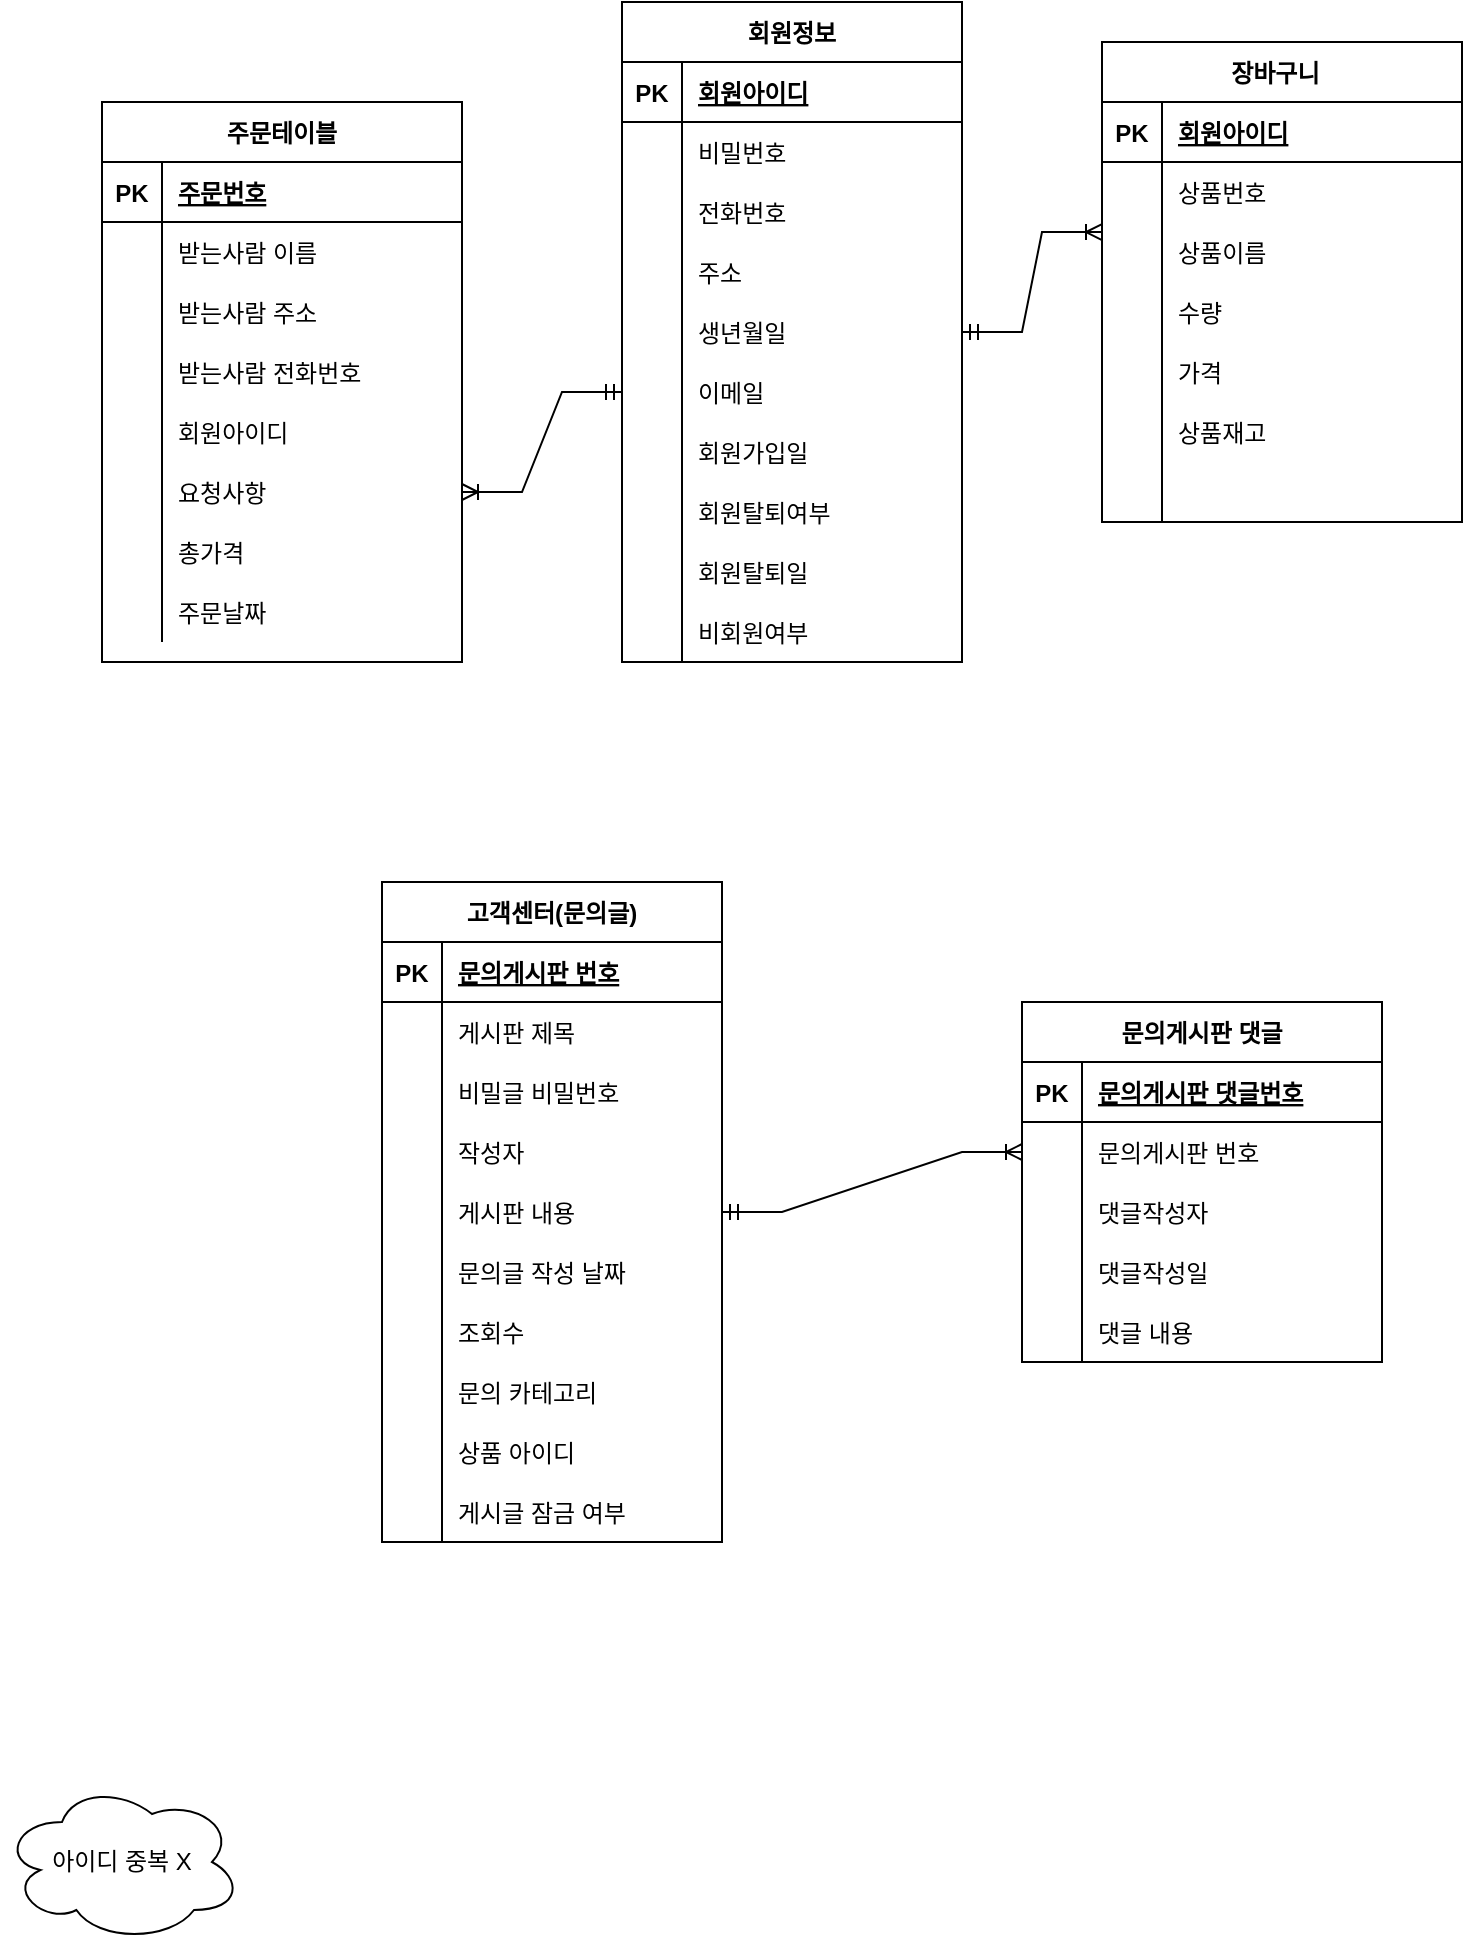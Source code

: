 <mxfile version="20.4.0" type="github">
  <diagram id="R2lEEEUBdFMjLlhIrx00" name="Page-1">
    <mxGraphModel dx="1672" dy="934" grid="1" gridSize="10" guides="1" tooltips="1" connect="1" arrows="1" fold="1" page="1" pageScale="1" pageWidth="850" pageHeight="1100" math="0" shadow="0" extFonts="Permanent Marker^https://fonts.googleapis.com/css?family=Permanent+Marker">
      <root>
        <mxCell id="0" />
        <mxCell id="1" parent="0" />
        <mxCell id="478eL-4CWAKMgtd5A8xL-29" value="회원정보" style="shape=table;startSize=30;container=1;collapsible=1;childLayout=tableLayout;fixedRows=1;rowLines=0;fontStyle=1;align=center;resizeLast=1;" vertex="1" parent="1">
          <mxGeometry x="360" y="80" width="170" height="330" as="geometry" />
        </mxCell>
        <mxCell id="478eL-4CWAKMgtd5A8xL-30" value="" style="shape=tableRow;horizontal=0;startSize=0;swimlaneHead=0;swimlaneBody=0;fillColor=none;collapsible=0;dropTarget=0;points=[[0,0.5],[1,0.5]];portConstraint=eastwest;top=0;left=0;right=0;bottom=1;" vertex="1" parent="478eL-4CWAKMgtd5A8xL-29">
          <mxGeometry y="30" width="170" height="30" as="geometry" />
        </mxCell>
        <mxCell id="478eL-4CWAKMgtd5A8xL-31" value="PK" style="shape=partialRectangle;connectable=0;fillColor=none;top=0;left=0;bottom=0;right=0;fontStyle=1;overflow=hidden;" vertex="1" parent="478eL-4CWAKMgtd5A8xL-30">
          <mxGeometry width="30" height="30" as="geometry">
            <mxRectangle width="30" height="30" as="alternateBounds" />
          </mxGeometry>
        </mxCell>
        <mxCell id="478eL-4CWAKMgtd5A8xL-32" value="회원아이디" style="shape=partialRectangle;connectable=0;fillColor=none;top=0;left=0;bottom=0;right=0;align=left;spacingLeft=6;fontStyle=5;overflow=hidden;" vertex="1" parent="478eL-4CWAKMgtd5A8xL-30">
          <mxGeometry x="30" width="140" height="30" as="geometry">
            <mxRectangle width="140" height="30" as="alternateBounds" />
          </mxGeometry>
        </mxCell>
        <mxCell id="478eL-4CWAKMgtd5A8xL-33" value="" style="shape=tableRow;horizontal=0;startSize=0;swimlaneHead=0;swimlaneBody=0;fillColor=none;collapsible=0;dropTarget=0;points=[[0,0.5],[1,0.5]];portConstraint=eastwest;top=0;left=0;right=0;bottom=0;" vertex="1" parent="478eL-4CWAKMgtd5A8xL-29">
          <mxGeometry y="60" width="170" height="30" as="geometry" />
        </mxCell>
        <mxCell id="478eL-4CWAKMgtd5A8xL-34" value="" style="shape=partialRectangle;connectable=0;fillColor=none;top=0;left=0;bottom=0;right=0;editable=1;overflow=hidden;" vertex="1" parent="478eL-4CWAKMgtd5A8xL-33">
          <mxGeometry width="30" height="30" as="geometry">
            <mxRectangle width="30" height="30" as="alternateBounds" />
          </mxGeometry>
        </mxCell>
        <mxCell id="478eL-4CWAKMgtd5A8xL-35" value="비밀번호" style="shape=partialRectangle;connectable=0;fillColor=none;top=0;left=0;bottom=0;right=0;align=left;spacingLeft=6;overflow=hidden;" vertex="1" parent="478eL-4CWAKMgtd5A8xL-33">
          <mxGeometry x="30" width="140" height="30" as="geometry">
            <mxRectangle width="140" height="30" as="alternateBounds" />
          </mxGeometry>
        </mxCell>
        <mxCell id="478eL-4CWAKMgtd5A8xL-36" value="" style="shape=tableRow;horizontal=0;startSize=0;swimlaneHead=0;swimlaneBody=0;fillColor=none;collapsible=0;dropTarget=0;points=[[0,0.5],[1,0.5]];portConstraint=eastwest;top=0;left=0;right=0;bottom=0;" vertex="1" parent="478eL-4CWAKMgtd5A8xL-29">
          <mxGeometry y="90" width="170" height="30" as="geometry" />
        </mxCell>
        <mxCell id="478eL-4CWAKMgtd5A8xL-37" value="" style="shape=partialRectangle;connectable=0;fillColor=none;top=0;left=0;bottom=0;right=0;editable=1;overflow=hidden;" vertex="1" parent="478eL-4CWAKMgtd5A8xL-36">
          <mxGeometry width="30" height="30" as="geometry">
            <mxRectangle width="30" height="30" as="alternateBounds" />
          </mxGeometry>
        </mxCell>
        <mxCell id="478eL-4CWAKMgtd5A8xL-38" value="전화번호" style="shape=partialRectangle;connectable=0;fillColor=none;top=0;left=0;bottom=0;right=0;align=left;spacingLeft=6;overflow=hidden;" vertex="1" parent="478eL-4CWAKMgtd5A8xL-36">
          <mxGeometry x="30" width="140" height="30" as="geometry">
            <mxRectangle width="140" height="30" as="alternateBounds" />
          </mxGeometry>
        </mxCell>
        <mxCell id="478eL-4CWAKMgtd5A8xL-39" value="" style="shape=tableRow;horizontal=0;startSize=0;swimlaneHead=0;swimlaneBody=0;fillColor=none;collapsible=0;dropTarget=0;points=[[0,0.5],[1,0.5]];portConstraint=eastwest;top=0;left=0;right=0;bottom=0;" vertex="1" parent="478eL-4CWAKMgtd5A8xL-29">
          <mxGeometry y="120" width="170" height="30" as="geometry" />
        </mxCell>
        <mxCell id="478eL-4CWAKMgtd5A8xL-40" value="" style="shape=partialRectangle;connectable=0;fillColor=none;top=0;left=0;bottom=0;right=0;editable=1;overflow=hidden;" vertex="1" parent="478eL-4CWAKMgtd5A8xL-39">
          <mxGeometry width="30" height="30" as="geometry">
            <mxRectangle width="30" height="30" as="alternateBounds" />
          </mxGeometry>
        </mxCell>
        <mxCell id="478eL-4CWAKMgtd5A8xL-41" value="주소" style="shape=partialRectangle;connectable=0;fillColor=none;top=0;left=0;bottom=0;right=0;align=left;spacingLeft=6;overflow=hidden;" vertex="1" parent="478eL-4CWAKMgtd5A8xL-39">
          <mxGeometry x="30" width="140" height="30" as="geometry">
            <mxRectangle width="140" height="30" as="alternateBounds" />
          </mxGeometry>
        </mxCell>
        <mxCell id="478eL-4CWAKMgtd5A8xL-47" value="" style="shape=tableRow;horizontal=0;startSize=0;swimlaneHead=0;swimlaneBody=0;fillColor=none;collapsible=0;dropTarget=0;points=[[0,0.5],[1,0.5]];portConstraint=eastwest;top=0;left=0;right=0;bottom=0;" vertex="1" parent="478eL-4CWAKMgtd5A8xL-29">
          <mxGeometry y="150" width="170" height="30" as="geometry" />
        </mxCell>
        <mxCell id="478eL-4CWAKMgtd5A8xL-48" value="" style="shape=partialRectangle;connectable=0;fillColor=none;top=0;left=0;bottom=0;right=0;editable=1;overflow=hidden;" vertex="1" parent="478eL-4CWAKMgtd5A8xL-47">
          <mxGeometry width="30" height="30" as="geometry">
            <mxRectangle width="30" height="30" as="alternateBounds" />
          </mxGeometry>
        </mxCell>
        <mxCell id="478eL-4CWAKMgtd5A8xL-49" value="생년월일" style="shape=partialRectangle;connectable=0;fillColor=none;top=0;left=0;bottom=0;right=0;align=left;spacingLeft=6;overflow=hidden;" vertex="1" parent="478eL-4CWAKMgtd5A8xL-47">
          <mxGeometry x="30" width="140" height="30" as="geometry">
            <mxRectangle width="140" height="30" as="alternateBounds" />
          </mxGeometry>
        </mxCell>
        <mxCell id="478eL-4CWAKMgtd5A8xL-51" value="" style="shape=tableRow;horizontal=0;startSize=0;swimlaneHead=0;swimlaneBody=0;fillColor=none;collapsible=0;dropTarget=0;points=[[0,0.5],[1,0.5]];portConstraint=eastwest;top=0;left=0;right=0;bottom=0;" vertex="1" parent="478eL-4CWAKMgtd5A8xL-29">
          <mxGeometry y="180" width="170" height="30" as="geometry" />
        </mxCell>
        <mxCell id="478eL-4CWAKMgtd5A8xL-52" value="" style="shape=partialRectangle;connectable=0;fillColor=none;top=0;left=0;bottom=0;right=0;editable=1;overflow=hidden;" vertex="1" parent="478eL-4CWAKMgtd5A8xL-51">
          <mxGeometry width="30" height="30" as="geometry">
            <mxRectangle width="30" height="30" as="alternateBounds" />
          </mxGeometry>
        </mxCell>
        <mxCell id="478eL-4CWAKMgtd5A8xL-53" value="이메일" style="shape=partialRectangle;connectable=0;fillColor=none;top=0;left=0;bottom=0;right=0;align=left;spacingLeft=6;overflow=hidden;" vertex="1" parent="478eL-4CWAKMgtd5A8xL-51">
          <mxGeometry x="30" width="140" height="30" as="geometry">
            <mxRectangle width="140" height="30" as="alternateBounds" />
          </mxGeometry>
        </mxCell>
        <mxCell id="478eL-4CWAKMgtd5A8xL-67" value="" style="shape=tableRow;horizontal=0;startSize=0;swimlaneHead=0;swimlaneBody=0;fillColor=none;collapsible=0;dropTarget=0;points=[[0,0.5],[1,0.5]];portConstraint=eastwest;top=0;left=0;right=0;bottom=0;" vertex="1" parent="478eL-4CWAKMgtd5A8xL-29">
          <mxGeometry y="210" width="170" height="30" as="geometry" />
        </mxCell>
        <mxCell id="478eL-4CWAKMgtd5A8xL-68" value="" style="shape=partialRectangle;connectable=0;fillColor=none;top=0;left=0;bottom=0;right=0;editable=1;overflow=hidden;" vertex="1" parent="478eL-4CWAKMgtd5A8xL-67">
          <mxGeometry width="30" height="30" as="geometry">
            <mxRectangle width="30" height="30" as="alternateBounds" />
          </mxGeometry>
        </mxCell>
        <mxCell id="478eL-4CWAKMgtd5A8xL-69" value="회원가입일" style="shape=partialRectangle;connectable=0;fillColor=none;top=0;left=0;bottom=0;right=0;align=left;spacingLeft=6;overflow=hidden;" vertex="1" parent="478eL-4CWAKMgtd5A8xL-67">
          <mxGeometry x="30" width="140" height="30" as="geometry">
            <mxRectangle width="140" height="30" as="alternateBounds" />
          </mxGeometry>
        </mxCell>
        <mxCell id="478eL-4CWAKMgtd5A8xL-63" value="" style="shape=tableRow;horizontal=0;startSize=0;swimlaneHead=0;swimlaneBody=0;fillColor=none;collapsible=0;dropTarget=0;points=[[0,0.5],[1,0.5]];portConstraint=eastwest;top=0;left=0;right=0;bottom=0;" vertex="1" parent="478eL-4CWAKMgtd5A8xL-29">
          <mxGeometry y="240" width="170" height="30" as="geometry" />
        </mxCell>
        <mxCell id="478eL-4CWAKMgtd5A8xL-64" value="" style="shape=partialRectangle;connectable=0;fillColor=none;top=0;left=0;bottom=0;right=0;editable=1;overflow=hidden;" vertex="1" parent="478eL-4CWAKMgtd5A8xL-63">
          <mxGeometry width="30" height="30" as="geometry">
            <mxRectangle width="30" height="30" as="alternateBounds" />
          </mxGeometry>
        </mxCell>
        <mxCell id="478eL-4CWAKMgtd5A8xL-65" value="회원탈퇴여부" style="shape=partialRectangle;connectable=0;fillColor=none;top=0;left=0;bottom=0;right=0;align=left;spacingLeft=6;overflow=hidden;" vertex="1" parent="478eL-4CWAKMgtd5A8xL-63">
          <mxGeometry x="30" width="140" height="30" as="geometry">
            <mxRectangle width="140" height="30" as="alternateBounds" />
          </mxGeometry>
        </mxCell>
        <mxCell id="478eL-4CWAKMgtd5A8xL-59" value="" style="shape=tableRow;horizontal=0;startSize=0;swimlaneHead=0;swimlaneBody=0;fillColor=none;collapsible=0;dropTarget=0;points=[[0,0.5],[1,0.5]];portConstraint=eastwest;top=0;left=0;right=0;bottom=0;" vertex="1" parent="478eL-4CWAKMgtd5A8xL-29">
          <mxGeometry y="270" width="170" height="30" as="geometry" />
        </mxCell>
        <mxCell id="478eL-4CWAKMgtd5A8xL-60" value="" style="shape=partialRectangle;connectable=0;fillColor=none;top=0;left=0;bottom=0;right=0;editable=1;overflow=hidden;" vertex="1" parent="478eL-4CWAKMgtd5A8xL-59">
          <mxGeometry width="30" height="30" as="geometry">
            <mxRectangle width="30" height="30" as="alternateBounds" />
          </mxGeometry>
        </mxCell>
        <mxCell id="478eL-4CWAKMgtd5A8xL-61" value="회원탈퇴일" style="shape=partialRectangle;connectable=0;fillColor=none;top=0;left=0;bottom=0;right=0;align=left;spacingLeft=6;overflow=hidden;" vertex="1" parent="478eL-4CWAKMgtd5A8xL-59">
          <mxGeometry x="30" width="140" height="30" as="geometry">
            <mxRectangle width="140" height="30" as="alternateBounds" />
          </mxGeometry>
        </mxCell>
        <mxCell id="478eL-4CWAKMgtd5A8xL-55" value="" style="shape=tableRow;horizontal=0;startSize=0;swimlaneHead=0;swimlaneBody=0;fillColor=none;collapsible=0;dropTarget=0;points=[[0,0.5],[1,0.5]];portConstraint=eastwest;top=0;left=0;right=0;bottom=0;" vertex="1" parent="478eL-4CWAKMgtd5A8xL-29">
          <mxGeometry y="300" width="170" height="30" as="geometry" />
        </mxCell>
        <mxCell id="478eL-4CWAKMgtd5A8xL-56" value="" style="shape=partialRectangle;connectable=0;fillColor=none;top=0;left=0;bottom=0;right=0;editable=1;overflow=hidden;" vertex="1" parent="478eL-4CWAKMgtd5A8xL-55">
          <mxGeometry width="30" height="30" as="geometry">
            <mxRectangle width="30" height="30" as="alternateBounds" />
          </mxGeometry>
        </mxCell>
        <mxCell id="478eL-4CWAKMgtd5A8xL-57" value="비회원여부" style="shape=partialRectangle;connectable=0;fillColor=none;top=0;left=0;bottom=0;right=0;align=left;spacingLeft=6;overflow=hidden;" vertex="1" parent="478eL-4CWAKMgtd5A8xL-55">
          <mxGeometry x="30" width="140" height="30" as="geometry">
            <mxRectangle width="140" height="30" as="alternateBounds" />
          </mxGeometry>
        </mxCell>
        <mxCell id="478eL-4CWAKMgtd5A8xL-70" value="장바구니  " style="shape=table;startSize=30;container=1;collapsible=1;childLayout=tableLayout;fixedRows=1;rowLines=0;fontStyle=1;align=center;resizeLast=1;" vertex="1" parent="1">
          <mxGeometry x="600" y="100" width="180" height="240" as="geometry" />
        </mxCell>
        <mxCell id="478eL-4CWAKMgtd5A8xL-71" value="" style="shape=tableRow;horizontal=0;startSize=0;swimlaneHead=0;swimlaneBody=0;fillColor=none;collapsible=0;dropTarget=0;points=[[0,0.5],[1,0.5]];portConstraint=eastwest;top=0;left=0;right=0;bottom=1;" vertex="1" parent="478eL-4CWAKMgtd5A8xL-70">
          <mxGeometry y="30" width="180" height="30" as="geometry" />
        </mxCell>
        <mxCell id="478eL-4CWAKMgtd5A8xL-72" value="PK" style="shape=partialRectangle;connectable=0;fillColor=none;top=0;left=0;bottom=0;right=0;fontStyle=1;overflow=hidden;" vertex="1" parent="478eL-4CWAKMgtd5A8xL-71">
          <mxGeometry width="30" height="30" as="geometry">
            <mxRectangle width="30" height="30" as="alternateBounds" />
          </mxGeometry>
        </mxCell>
        <mxCell id="478eL-4CWAKMgtd5A8xL-73" value="회원아이디" style="shape=partialRectangle;connectable=0;fillColor=none;top=0;left=0;bottom=0;right=0;align=left;spacingLeft=6;fontStyle=5;overflow=hidden;" vertex="1" parent="478eL-4CWAKMgtd5A8xL-71">
          <mxGeometry x="30" width="150" height="30" as="geometry">
            <mxRectangle width="150" height="30" as="alternateBounds" />
          </mxGeometry>
        </mxCell>
        <mxCell id="478eL-4CWAKMgtd5A8xL-74" value="" style="shape=tableRow;horizontal=0;startSize=0;swimlaneHead=0;swimlaneBody=0;fillColor=none;collapsible=0;dropTarget=0;points=[[0,0.5],[1,0.5]];portConstraint=eastwest;top=0;left=0;right=0;bottom=0;" vertex="1" parent="478eL-4CWAKMgtd5A8xL-70">
          <mxGeometry y="60" width="180" height="30" as="geometry" />
        </mxCell>
        <mxCell id="478eL-4CWAKMgtd5A8xL-75" value="" style="shape=partialRectangle;connectable=0;fillColor=none;top=0;left=0;bottom=0;right=0;editable=1;overflow=hidden;" vertex="1" parent="478eL-4CWAKMgtd5A8xL-74">
          <mxGeometry width="30" height="30" as="geometry">
            <mxRectangle width="30" height="30" as="alternateBounds" />
          </mxGeometry>
        </mxCell>
        <mxCell id="478eL-4CWAKMgtd5A8xL-76" value="상품번호" style="shape=partialRectangle;connectable=0;fillColor=none;top=0;left=0;bottom=0;right=0;align=left;spacingLeft=6;overflow=hidden;" vertex="1" parent="478eL-4CWAKMgtd5A8xL-74">
          <mxGeometry x="30" width="150" height="30" as="geometry">
            <mxRectangle width="150" height="30" as="alternateBounds" />
          </mxGeometry>
        </mxCell>
        <mxCell id="478eL-4CWAKMgtd5A8xL-77" value="" style="shape=tableRow;horizontal=0;startSize=0;swimlaneHead=0;swimlaneBody=0;fillColor=none;collapsible=0;dropTarget=0;points=[[0,0.5],[1,0.5]];portConstraint=eastwest;top=0;left=0;right=0;bottom=0;" vertex="1" parent="478eL-4CWAKMgtd5A8xL-70">
          <mxGeometry y="90" width="180" height="30" as="geometry" />
        </mxCell>
        <mxCell id="478eL-4CWAKMgtd5A8xL-78" value="" style="shape=partialRectangle;connectable=0;fillColor=none;top=0;left=0;bottom=0;right=0;editable=1;overflow=hidden;" vertex="1" parent="478eL-4CWAKMgtd5A8xL-77">
          <mxGeometry width="30" height="30" as="geometry">
            <mxRectangle width="30" height="30" as="alternateBounds" />
          </mxGeometry>
        </mxCell>
        <mxCell id="478eL-4CWAKMgtd5A8xL-79" value="상품이름" style="shape=partialRectangle;connectable=0;fillColor=none;top=0;left=0;bottom=0;right=0;align=left;spacingLeft=6;overflow=hidden;" vertex="1" parent="478eL-4CWAKMgtd5A8xL-77">
          <mxGeometry x="30" width="150" height="30" as="geometry">
            <mxRectangle width="150" height="30" as="alternateBounds" />
          </mxGeometry>
        </mxCell>
        <mxCell id="478eL-4CWAKMgtd5A8xL-80" value="" style="shape=tableRow;horizontal=0;startSize=0;swimlaneHead=0;swimlaneBody=0;fillColor=none;collapsible=0;dropTarget=0;points=[[0,0.5],[1,0.5]];portConstraint=eastwest;top=0;left=0;right=0;bottom=0;" vertex="1" parent="478eL-4CWAKMgtd5A8xL-70">
          <mxGeometry y="120" width="180" height="30" as="geometry" />
        </mxCell>
        <mxCell id="478eL-4CWAKMgtd5A8xL-81" value="" style="shape=partialRectangle;connectable=0;fillColor=none;top=0;left=0;bottom=0;right=0;editable=1;overflow=hidden;" vertex="1" parent="478eL-4CWAKMgtd5A8xL-80">
          <mxGeometry width="30" height="30" as="geometry">
            <mxRectangle width="30" height="30" as="alternateBounds" />
          </mxGeometry>
        </mxCell>
        <mxCell id="478eL-4CWAKMgtd5A8xL-82" value="수량" style="shape=partialRectangle;connectable=0;fillColor=none;top=0;left=0;bottom=0;right=0;align=left;spacingLeft=6;overflow=hidden;" vertex="1" parent="478eL-4CWAKMgtd5A8xL-80">
          <mxGeometry x="30" width="150" height="30" as="geometry">
            <mxRectangle width="150" height="30" as="alternateBounds" />
          </mxGeometry>
        </mxCell>
        <mxCell id="478eL-4CWAKMgtd5A8xL-84" value="" style="shape=tableRow;horizontal=0;startSize=0;swimlaneHead=0;swimlaneBody=0;fillColor=none;collapsible=0;dropTarget=0;points=[[0,0.5],[1,0.5]];portConstraint=eastwest;top=0;left=0;right=0;bottom=0;" vertex="1" parent="478eL-4CWAKMgtd5A8xL-70">
          <mxGeometry y="150" width="180" height="30" as="geometry" />
        </mxCell>
        <mxCell id="478eL-4CWAKMgtd5A8xL-85" value="" style="shape=partialRectangle;connectable=0;fillColor=none;top=0;left=0;bottom=0;right=0;editable=1;overflow=hidden;" vertex="1" parent="478eL-4CWAKMgtd5A8xL-84">
          <mxGeometry width="30" height="30" as="geometry">
            <mxRectangle width="30" height="30" as="alternateBounds" />
          </mxGeometry>
        </mxCell>
        <mxCell id="478eL-4CWAKMgtd5A8xL-86" value="가격" style="shape=partialRectangle;connectable=0;fillColor=none;top=0;left=0;bottom=0;right=0;align=left;spacingLeft=6;overflow=hidden;" vertex="1" parent="478eL-4CWAKMgtd5A8xL-84">
          <mxGeometry x="30" width="150" height="30" as="geometry">
            <mxRectangle width="150" height="30" as="alternateBounds" />
          </mxGeometry>
        </mxCell>
        <mxCell id="478eL-4CWAKMgtd5A8xL-88" value="" style="shape=tableRow;horizontal=0;startSize=0;swimlaneHead=0;swimlaneBody=0;fillColor=none;collapsible=0;dropTarget=0;points=[[0,0.5],[1,0.5]];portConstraint=eastwest;top=0;left=0;right=0;bottom=0;" vertex="1" parent="478eL-4CWAKMgtd5A8xL-70">
          <mxGeometry y="180" width="180" height="30" as="geometry" />
        </mxCell>
        <mxCell id="478eL-4CWAKMgtd5A8xL-89" value="" style="shape=partialRectangle;connectable=0;fillColor=none;top=0;left=0;bottom=0;right=0;editable=1;overflow=hidden;" vertex="1" parent="478eL-4CWAKMgtd5A8xL-88">
          <mxGeometry width="30" height="30" as="geometry">
            <mxRectangle width="30" height="30" as="alternateBounds" />
          </mxGeometry>
        </mxCell>
        <mxCell id="478eL-4CWAKMgtd5A8xL-90" value="상품재고" style="shape=partialRectangle;connectable=0;fillColor=none;top=0;left=0;bottom=0;right=0;align=left;spacingLeft=6;overflow=hidden;" vertex="1" parent="478eL-4CWAKMgtd5A8xL-88">
          <mxGeometry x="30" width="150" height="30" as="geometry">
            <mxRectangle width="150" height="30" as="alternateBounds" />
          </mxGeometry>
        </mxCell>
        <mxCell id="478eL-4CWAKMgtd5A8xL-92" value="" style="shape=tableRow;horizontal=0;startSize=0;swimlaneHead=0;swimlaneBody=0;fillColor=none;collapsible=0;dropTarget=0;points=[[0,0.5],[1,0.5]];portConstraint=eastwest;top=0;left=0;right=0;bottom=0;" vertex="1" parent="478eL-4CWAKMgtd5A8xL-70">
          <mxGeometry y="210" width="180" height="30" as="geometry" />
        </mxCell>
        <mxCell id="478eL-4CWAKMgtd5A8xL-93" value="" style="shape=partialRectangle;connectable=0;fillColor=none;top=0;left=0;bottom=0;right=0;editable=1;overflow=hidden;" vertex="1" parent="478eL-4CWAKMgtd5A8xL-92">
          <mxGeometry width="30" height="30" as="geometry">
            <mxRectangle width="30" height="30" as="alternateBounds" />
          </mxGeometry>
        </mxCell>
        <mxCell id="478eL-4CWAKMgtd5A8xL-94" value="" style="shape=partialRectangle;connectable=0;fillColor=none;top=0;left=0;bottom=0;right=0;align=left;spacingLeft=6;overflow=hidden;" vertex="1" parent="478eL-4CWAKMgtd5A8xL-92">
          <mxGeometry x="30" width="150" height="30" as="geometry">
            <mxRectangle width="150" height="30" as="alternateBounds" />
          </mxGeometry>
        </mxCell>
        <mxCell id="478eL-4CWAKMgtd5A8xL-95" value="고객센터(문의글)" style="shape=table;startSize=30;container=1;collapsible=1;childLayout=tableLayout;fixedRows=1;rowLines=0;fontStyle=1;align=center;resizeLast=1;" vertex="1" parent="1">
          <mxGeometry x="240" y="520" width="170" height="330" as="geometry" />
        </mxCell>
        <mxCell id="478eL-4CWAKMgtd5A8xL-96" value="" style="shape=tableRow;horizontal=0;startSize=0;swimlaneHead=0;swimlaneBody=0;fillColor=none;collapsible=0;dropTarget=0;points=[[0,0.5],[1,0.5]];portConstraint=eastwest;top=0;left=0;right=0;bottom=1;" vertex="1" parent="478eL-4CWAKMgtd5A8xL-95">
          <mxGeometry y="30" width="170" height="30" as="geometry" />
        </mxCell>
        <mxCell id="478eL-4CWAKMgtd5A8xL-97" value="PK" style="shape=partialRectangle;connectable=0;fillColor=none;top=0;left=0;bottom=0;right=0;fontStyle=1;overflow=hidden;" vertex="1" parent="478eL-4CWAKMgtd5A8xL-96">
          <mxGeometry width="30" height="30" as="geometry">
            <mxRectangle width="30" height="30" as="alternateBounds" />
          </mxGeometry>
        </mxCell>
        <mxCell id="478eL-4CWAKMgtd5A8xL-98" value="문의게시판 번호" style="shape=partialRectangle;connectable=0;fillColor=none;top=0;left=0;bottom=0;right=0;align=left;spacingLeft=6;fontStyle=5;overflow=hidden;" vertex="1" parent="478eL-4CWAKMgtd5A8xL-96">
          <mxGeometry x="30" width="140" height="30" as="geometry">
            <mxRectangle width="140" height="30" as="alternateBounds" />
          </mxGeometry>
        </mxCell>
        <mxCell id="478eL-4CWAKMgtd5A8xL-99" value="" style="shape=tableRow;horizontal=0;startSize=0;swimlaneHead=0;swimlaneBody=0;fillColor=none;collapsible=0;dropTarget=0;points=[[0,0.5],[1,0.5]];portConstraint=eastwest;top=0;left=0;right=0;bottom=0;" vertex="1" parent="478eL-4CWAKMgtd5A8xL-95">
          <mxGeometry y="60" width="170" height="30" as="geometry" />
        </mxCell>
        <mxCell id="478eL-4CWAKMgtd5A8xL-100" value="" style="shape=partialRectangle;connectable=0;fillColor=none;top=0;left=0;bottom=0;right=0;editable=1;overflow=hidden;" vertex="1" parent="478eL-4CWAKMgtd5A8xL-99">
          <mxGeometry width="30" height="30" as="geometry">
            <mxRectangle width="30" height="30" as="alternateBounds" />
          </mxGeometry>
        </mxCell>
        <mxCell id="478eL-4CWAKMgtd5A8xL-101" value="게시판 제목" style="shape=partialRectangle;connectable=0;fillColor=none;top=0;left=0;bottom=0;right=0;align=left;spacingLeft=6;overflow=hidden;" vertex="1" parent="478eL-4CWAKMgtd5A8xL-99">
          <mxGeometry x="30" width="140" height="30" as="geometry">
            <mxRectangle width="140" height="30" as="alternateBounds" />
          </mxGeometry>
        </mxCell>
        <mxCell id="478eL-4CWAKMgtd5A8xL-102" value="" style="shape=tableRow;horizontal=0;startSize=0;swimlaneHead=0;swimlaneBody=0;fillColor=none;collapsible=0;dropTarget=0;points=[[0,0.5],[1,0.5]];portConstraint=eastwest;top=0;left=0;right=0;bottom=0;" vertex="1" parent="478eL-4CWAKMgtd5A8xL-95">
          <mxGeometry y="90" width="170" height="30" as="geometry" />
        </mxCell>
        <mxCell id="478eL-4CWAKMgtd5A8xL-103" value="" style="shape=partialRectangle;connectable=0;fillColor=none;top=0;left=0;bottom=0;right=0;editable=1;overflow=hidden;" vertex="1" parent="478eL-4CWAKMgtd5A8xL-102">
          <mxGeometry width="30" height="30" as="geometry">
            <mxRectangle width="30" height="30" as="alternateBounds" />
          </mxGeometry>
        </mxCell>
        <mxCell id="478eL-4CWAKMgtd5A8xL-104" value="비밀글 비밀번호" style="shape=partialRectangle;connectable=0;fillColor=none;top=0;left=0;bottom=0;right=0;align=left;spacingLeft=6;overflow=hidden;" vertex="1" parent="478eL-4CWAKMgtd5A8xL-102">
          <mxGeometry x="30" width="140" height="30" as="geometry">
            <mxRectangle width="140" height="30" as="alternateBounds" />
          </mxGeometry>
        </mxCell>
        <mxCell id="478eL-4CWAKMgtd5A8xL-105" value="" style="shape=tableRow;horizontal=0;startSize=0;swimlaneHead=0;swimlaneBody=0;fillColor=none;collapsible=0;dropTarget=0;points=[[0,0.5],[1,0.5]];portConstraint=eastwest;top=0;left=0;right=0;bottom=0;" vertex="1" parent="478eL-4CWAKMgtd5A8xL-95">
          <mxGeometry y="120" width="170" height="30" as="geometry" />
        </mxCell>
        <mxCell id="478eL-4CWAKMgtd5A8xL-106" value="" style="shape=partialRectangle;connectable=0;fillColor=none;top=0;left=0;bottom=0;right=0;editable=1;overflow=hidden;" vertex="1" parent="478eL-4CWAKMgtd5A8xL-105">
          <mxGeometry width="30" height="30" as="geometry">
            <mxRectangle width="30" height="30" as="alternateBounds" />
          </mxGeometry>
        </mxCell>
        <mxCell id="478eL-4CWAKMgtd5A8xL-107" value="작성자" style="shape=partialRectangle;connectable=0;fillColor=none;top=0;left=0;bottom=0;right=0;align=left;spacingLeft=6;overflow=hidden;" vertex="1" parent="478eL-4CWAKMgtd5A8xL-105">
          <mxGeometry x="30" width="140" height="30" as="geometry">
            <mxRectangle width="140" height="30" as="alternateBounds" />
          </mxGeometry>
        </mxCell>
        <mxCell id="478eL-4CWAKMgtd5A8xL-141" value="" style="shape=tableRow;horizontal=0;startSize=0;swimlaneHead=0;swimlaneBody=0;fillColor=none;collapsible=0;dropTarget=0;points=[[0,0.5],[1,0.5]];portConstraint=eastwest;top=0;left=0;right=0;bottom=0;" vertex="1" parent="478eL-4CWAKMgtd5A8xL-95">
          <mxGeometry y="150" width="170" height="30" as="geometry" />
        </mxCell>
        <mxCell id="478eL-4CWAKMgtd5A8xL-142" value="" style="shape=partialRectangle;connectable=0;fillColor=none;top=0;left=0;bottom=0;right=0;editable=1;overflow=hidden;" vertex="1" parent="478eL-4CWAKMgtd5A8xL-141">
          <mxGeometry width="30" height="30" as="geometry">
            <mxRectangle width="30" height="30" as="alternateBounds" />
          </mxGeometry>
        </mxCell>
        <mxCell id="478eL-4CWAKMgtd5A8xL-143" value="게시판 내용" style="shape=partialRectangle;connectable=0;fillColor=none;top=0;left=0;bottom=0;right=0;align=left;spacingLeft=6;overflow=hidden;" vertex="1" parent="478eL-4CWAKMgtd5A8xL-141">
          <mxGeometry x="30" width="140" height="30" as="geometry">
            <mxRectangle width="140" height="30" as="alternateBounds" />
          </mxGeometry>
        </mxCell>
        <mxCell id="478eL-4CWAKMgtd5A8xL-157" value="" style="shape=tableRow;horizontal=0;startSize=0;swimlaneHead=0;swimlaneBody=0;fillColor=none;collapsible=0;dropTarget=0;points=[[0,0.5],[1,0.5]];portConstraint=eastwest;top=0;left=0;right=0;bottom=0;" vertex="1" parent="478eL-4CWAKMgtd5A8xL-95">
          <mxGeometry y="180" width="170" height="30" as="geometry" />
        </mxCell>
        <mxCell id="478eL-4CWAKMgtd5A8xL-158" value="" style="shape=partialRectangle;connectable=0;fillColor=none;top=0;left=0;bottom=0;right=0;editable=1;overflow=hidden;" vertex="1" parent="478eL-4CWAKMgtd5A8xL-157">
          <mxGeometry width="30" height="30" as="geometry">
            <mxRectangle width="30" height="30" as="alternateBounds" />
          </mxGeometry>
        </mxCell>
        <mxCell id="478eL-4CWAKMgtd5A8xL-159" value="문의글 작성 날짜" style="shape=partialRectangle;connectable=0;fillColor=none;top=0;left=0;bottom=0;right=0;align=left;spacingLeft=6;overflow=hidden;" vertex="1" parent="478eL-4CWAKMgtd5A8xL-157">
          <mxGeometry x="30" width="140" height="30" as="geometry">
            <mxRectangle width="140" height="30" as="alternateBounds" />
          </mxGeometry>
        </mxCell>
        <mxCell id="478eL-4CWAKMgtd5A8xL-165" value="" style="shape=tableRow;horizontal=0;startSize=0;swimlaneHead=0;swimlaneBody=0;fillColor=none;collapsible=0;dropTarget=0;points=[[0,0.5],[1,0.5]];portConstraint=eastwest;top=0;left=0;right=0;bottom=0;" vertex="1" parent="478eL-4CWAKMgtd5A8xL-95">
          <mxGeometry y="210" width="170" height="30" as="geometry" />
        </mxCell>
        <mxCell id="478eL-4CWAKMgtd5A8xL-166" value="" style="shape=partialRectangle;connectable=0;fillColor=none;top=0;left=0;bottom=0;right=0;editable=1;overflow=hidden;" vertex="1" parent="478eL-4CWAKMgtd5A8xL-165">
          <mxGeometry width="30" height="30" as="geometry">
            <mxRectangle width="30" height="30" as="alternateBounds" />
          </mxGeometry>
        </mxCell>
        <mxCell id="478eL-4CWAKMgtd5A8xL-167" value="조회수" style="shape=partialRectangle;connectable=0;fillColor=none;top=0;left=0;bottom=0;right=0;align=left;spacingLeft=6;overflow=hidden;" vertex="1" parent="478eL-4CWAKMgtd5A8xL-165">
          <mxGeometry x="30" width="140" height="30" as="geometry">
            <mxRectangle width="140" height="30" as="alternateBounds" />
          </mxGeometry>
        </mxCell>
        <mxCell id="478eL-4CWAKMgtd5A8xL-181" value="" style="shape=tableRow;horizontal=0;startSize=0;swimlaneHead=0;swimlaneBody=0;fillColor=none;collapsible=0;dropTarget=0;points=[[0,0.5],[1,0.5]];portConstraint=eastwest;top=0;left=0;right=0;bottom=0;" vertex="1" parent="478eL-4CWAKMgtd5A8xL-95">
          <mxGeometry y="240" width="170" height="30" as="geometry" />
        </mxCell>
        <mxCell id="478eL-4CWAKMgtd5A8xL-182" value="" style="shape=partialRectangle;connectable=0;fillColor=none;top=0;left=0;bottom=0;right=0;editable=1;overflow=hidden;" vertex="1" parent="478eL-4CWAKMgtd5A8xL-181">
          <mxGeometry width="30" height="30" as="geometry">
            <mxRectangle width="30" height="30" as="alternateBounds" />
          </mxGeometry>
        </mxCell>
        <mxCell id="478eL-4CWAKMgtd5A8xL-183" value="문의 카테고리" style="shape=partialRectangle;connectable=0;fillColor=none;top=0;left=0;bottom=0;right=0;align=left;spacingLeft=6;overflow=hidden;" vertex="1" parent="478eL-4CWAKMgtd5A8xL-181">
          <mxGeometry x="30" width="140" height="30" as="geometry">
            <mxRectangle width="140" height="30" as="alternateBounds" />
          </mxGeometry>
        </mxCell>
        <mxCell id="478eL-4CWAKMgtd5A8xL-177" value="" style="shape=tableRow;horizontal=0;startSize=0;swimlaneHead=0;swimlaneBody=0;fillColor=none;collapsible=0;dropTarget=0;points=[[0,0.5],[1,0.5]];portConstraint=eastwest;top=0;left=0;right=0;bottom=0;" vertex="1" parent="478eL-4CWAKMgtd5A8xL-95">
          <mxGeometry y="270" width="170" height="30" as="geometry" />
        </mxCell>
        <mxCell id="478eL-4CWAKMgtd5A8xL-178" value="" style="shape=partialRectangle;connectable=0;fillColor=none;top=0;left=0;bottom=0;right=0;editable=1;overflow=hidden;" vertex="1" parent="478eL-4CWAKMgtd5A8xL-177">
          <mxGeometry width="30" height="30" as="geometry">
            <mxRectangle width="30" height="30" as="alternateBounds" />
          </mxGeometry>
        </mxCell>
        <mxCell id="478eL-4CWAKMgtd5A8xL-179" value="상품 아이디" style="shape=partialRectangle;connectable=0;fillColor=none;top=0;left=0;bottom=0;right=0;align=left;spacingLeft=6;overflow=hidden;" vertex="1" parent="478eL-4CWAKMgtd5A8xL-177">
          <mxGeometry x="30" width="140" height="30" as="geometry">
            <mxRectangle width="140" height="30" as="alternateBounds" />
          </mxGeometry>
        </mxCell>
        <mxCell id="478eL-4CWAKMgtd5A8xL-169" value="" style="shape=tableRow;horizontal=0;startSize=0;swimlaneHead=0;swimlaneBody=0;fillColor=none;collapsible=0;dropTarget=0;points=[[0,0.5],[1,0.5]];portConstraint=eastwest;top=0;left=0;right=0;bottom=0;" vertex="1" parent="478eL-4CWAKMgtd5A8xL-95">
          <mxGeometry y="300" width="170" height="30" as="geometry" />
        </mxCell>
        <mxCell id="478eL-4CWAKMgtd5A8xL-170" value="" style="shape=partialRectangle;connectable=0;fillColor=none;top=0;left=0;bottom=0;right=0;editable=1;overflow=hidden;" vertex="1" parent="478eL-4CWAKMgtd5A8xL-169">
          <mxGeometry width="30" height="30" as="geometry">
            <mxRectangle width="30" height="30" as="alternateBounds" />
          </mxGeometry>
        </mxCell>
        <mxCell id="478eL-4CWAKMgtd5A8xL-171" value="게시글 잠금 여부" style="shape=partialRectangle;connectable=0;fillColor=none;top=0;left=0;bottom=0;right=0;align=left;spacingLeft=6;overflow=hidden;" vertex="1" parent="478eL-4CWAKMgtd5A8xL-169">
          <mxGeometry x="30" width="140" height="30" as="geometry">
            <mxRectangle width="140" height="30" as="alternateBounds" />
          </mxGeometry>
        </mxCell>
        <mxCell id="478eL-4CWAKMgtd5A8xL-184" value="문의게시판 댓글" style="shape=table;startSize=30;container=1;collapsible=1;childLayout=tableLayout;fixedRows=1;rowLines=0;fontStyle=1;align=center;resizeLast=1;" vertex="1" parent="1">
          <mxGeometry x="560" y="580" width="180" height="180" as="geometry" />
        </mxCell>
        <mxCell id="478eL-4CWAKMgtd5A8xL-185" value="" style="shape=tableRow;horizontal=0;startSize=0;swimlaneHead=0;swimlaneBody=0;fillColor=none;collapsible=0;dropTarget=0;points=[[0,0.5],[1,0.5]];portConstraint=eastwest;top=0;left=0;right=0;bottom=1;" vertex="1" parent="478eL-4CWAKMgtd5A8xL-184">
          <mxGeometry y="30" width="180" height="30" as="geometry" />
        </mxCell>
        <mxCell id="478eL-4CWAKMgtd5A8xL-186" value="PK" style="shape=partialRectangle;connectable=0;fillColor=none;top=0;left=0;bottom=0;right=0;fontStyle=1;overflow=hidden;" vertex="1" parent="478eL-4CWAKMgtd5A8xL-185">
          <mxGeometry width="30" height="30" as="geometry">
            <mxRectangle width="30" height="30" as="alternateBounds" />
          </mxGeometry>
        </mxCell>
        <mxCell id="478eL-4CWAKMgtd5A8xL-187" value="문의게시판 댓글번호" style="shape=partialRectangle;connectable=0;fillColor=none;top=0;left=0;bottom=0;right=0;align=left;spacingLeft=6;fontStyle=5;overflow=hidden;" vertex="1" parent="478eL-4CWAKMgtd5A8xL-185">
          <mxGeometry x="30" width="150" height="30" as="geometry">
            <mxRectangle width="150" height="30" as="alternateBounds" />
          </mxGeometry>
        </mxCell>
        <mxCell id="478eL-4CWAKMgtd5A8xL-188" value="" style="shape=tableRow;horizontal=0;startSize=0;swimlaneHead=0;swimlaneBody=0;fillColor=none;collapsible=0;dropTarget=0;points=[[0,0.5],[1,0.5]];portConstraint=eastwest;top=0;left=0;right=0;bottom=0;" vertex="1" parent="478eL-4CWAKMgtd5A8xL-184">
          <mxGeometry y="60" width="180" height="30" as="geometry" />
        </mxCell>
        <mxCell id="478eL-4CWAKMgtd5A8xL-189" value="" style="shape=partialRectangle;connectable=0;fillColor=none;top=0;left=0;bottom=0;right=0;editable=1;overflow=hidden;" vertex="1" parent="478eL-4CWAKMgtd5A8xL-188">
          <mxGeometry width="30" height="30" as="geometry">
            <mxRectangle width="30" height="30" as="alternateBounds" />
          </mxGeometry>
        </mxCell>
        <mxCell id="478eL-4CWAKMgtd5A8xL-190" value="문의게시판 번호" style="shape=partialRectangle;connectable=0;fillColor=none;top=0;left=0;bottom=0;right=0;align=left;spacingLeft=6;overflow=hidden;" vertex="1" parent="478eL-4CWAKMgtd5A8xL-188">
          <mxGeometry x="30" width="150" height="30" as="geometry">
            <mxRectangle width="150" height="30" as="alternateBounds" />
          </mxGeometry>
        </mxCell>
        <mxCell id="478eL-4CWAKMgtd5A8xL-191" value="" style="shape=tableRow;horizontal=0;startSize=0;swimlaneHead=0;swimlaneBody=0;fillColor=none;collapsible=0;dropTarget=0;points=[[0,0.5],[1,0.5]];portConstraint=eastwest;top=0;left=0;right=0;bottom=0;" vertex="1" parent="478eL-4CWAKMgtd5A8xL-184">
          <mxGeometry y="90" width="180" height="30" as="geometry" />
        </mxCell>
        <mxCell id="478eL-4CWAKMgtd5A8xL-192" value="" style="shape=partialRectangle;connectable=0;fillColor=none;top=0;left=0;bottom=0;right=0;editable=1;overflow=hidden;" vertex="1" parent="478eL-4CWAKMgtd5A8xL-191">
          <mxGeometry width="30" height="30" as="geometry">
            <mxRectangle width="30" height="30" as="alternateBounds" />
          </mxGeometry>
        </mxCell>
        <mxCell id="478eL-4CWAKMgtd5A8xL-193" value="댓글작성자" style="shape=partialRectangle;connectable=0;fillColor=none;top=0;left=0;bottom=0;right=0;align=left;spacingLeft=6;overflow=hidden;" vertex="1" parent="478eL-4CWAKMgtd5A8xL-191">
          <mxGeometry x="30" width="150" height="30" as="geometry">
            <mxRectangle width="150" height="30" as="alternateBounds" />
          </mxGeometry>
        </mxCell>
        <mxCell id="478eL-4CWAKMgtd5A8xL-194" value="" style="shape=tableRow;horizontal=0;startSize=0;swimlaneHead=0;swimlaneBody=0;fillColor=none;collapsible=0;dropTarget=0;points=[[0,0.5],[1,0.5]];portConstraint=eastwest;top=0;left=0;right=0;bottom=0;" vertex="1" parent="478eL-4CWAKMgtd5A8xL-184">
          <mxGeometry y="120" width="180" height="30" as="geometry" />
        </mxCell>
        <mxCell id="478eL-4CWAKMgtd5A8xL-195" value="" style="shape=partialRectangle;connectable=0;fillColor=none;top=0;left=0;bottom=0;right=0;editable=1;overflow=hidden;" vertex="1" parent="478eL-4CWAKMgtd5A8xL-194">
          <mxGeometry width="30" height="30" as="geometry">
            <mxRectangle width="30" height="30" as="alternateBounds" />
          </mxGeometry>
        </mxCell>
        <mxCell id="478eL-4CWAKMgtd5A8xL-196" value="댓글작성일" style="shape=partialRectangle;connectable=0;fillColor=none;top=0;left=0;bottom=0;right=0;align=left;spacingLeft=6;overflow=hidden;" vertex="1" parent="478eL-4CWAKMgtd5A8xL-194">
          <mxGeometry x="30" width="150" height="30" as="geometry">
            <mxRectangle width="150" height="30" as="alternateBounds" />
          </mxGeometry>
        </mxCell>
        <mxCell id="478eL-4CWAKMgtd5A8xL-198" value="" style="shape=tableRow;horizontal=0;startSize=0;swimlaneHead=0;swimlaneBody=0;fillColor=none;collapsible=0;dropTarget=0;points=[[0,0.5],[1,0.5]];portConstraint=eastwest;top=0;left=0;right=0;bottom=0;" vertex="1" parent="478eL-4CWAKMgtd5A8xL-184">
          <mxGeometry y="150" width="180" height="30" as="geometry" />
        </mxCell>
        <mxCell id="478eL-4CWAKMgtd5A8xL-199" value="" style="shape=partialRectangle;connectable=0;fillColor=none;top=0;left=0;bottom=0;right=0;editable=1;overflow=hidden;" vertex="1" parent="478eL-4CWAKMgtd5A8xL-198">
          <mxGeometry width="30" height="30" as="geometry">
            <mxRectangle width="30" height="30" as="alternateBounds" />
          </mxGeometry>
        </mxCell>
        <mxCell id="478eL-4CWAKMgtd5A8xL-200" value="댓글 내용" style="shape=partialRectangle;connectable=0;fillColor=none;top=0;left=0;bottom=0;right=0;align=left;spacingLeft=6;overflow=hidden;" vertex="1" parent="478eL-4CWAKMgtd5A8xL-198">
          <mxGeometry x="30" width="150" height="30" as="geometry">
            <mxRectangle width="150" height="30" as="alternateBounds" />
          </mxGeometry>
        </mxCell>
        <mxCell id="478eL-4CWAKMgtd5A8xL-228" value="" style="edgeStyle=entityRelationEdgeStyle;fontSize=12;html=1;endArrow=ERoneToMany;startArrow=ERmandOne;rounded=0;entryX=0;entryY=0.167;entryDx=0;entryDy=0;entryPerimeter=0;exitX=1;exitY=0.5;exitDx=0;exitDy=0;" edge="1" parent="1" source="478eL-4CWAKMgtd5A8xL-47" target="478eL-4CWAKMgtd5A8xL-77">
          <mxGeometry width="100" height="100" relative="1" as="geometry">
            <mxPoint x="540" y="250" as="sourcePoint" />
            <mxPoint x="520" y="160" as="targetPoint" />
          </mxGeometry>
        </mxCell>
        <mxCell id="478eL-4CWAKMgtd5A8xL-229" value="" style="edgeStyle=entityRelationEdgeStyle;fontSize=12;html=1;endArrow=ERoneToMany;startArrow=ERmandOne;rounded=0;exitX=0;exitY=0.5;exitDx=0;exitDy=0;" edge="1" parent="1" source="478eL-4CWAKMgtd5A8xL-51" target="478eL-4CWAKMgtd5A8xL-250">
          <mxGeometry width="100" height="100" relative="1" as="geometry">
            <mxPoint x="30" y="400" as="sourcePoint" />
            <mxPoint x="330" y="300" as="targetPoint" />
          </mxGeometry>
        </mxCell>
        <mxCell id="478eL-4CWAKMgtd5A8xL-230" value="" style="edgeStyle=entityRelationEdgeStyle;fontSize=12;html=1;endArrow=ERoneToMany;startArrow=ERmandOne;rounded=0;exitX=1;exitY=0.5;exitDx=0;exitDy=0;entryX=0;entryY=0.5;entryDx=0;entryDy=0;" edge="1" parent="1" source="478eL-4CWAKMgtd5A8xL-141" target="478eL-4CWAKMgtd5A8xL-188">
          <mxGeometry width="100" height="100" relative="1" as="geometry">
            <mxPoint x="450" y="285" as="sourcePoint" />
            <mxPoint x="375" y="275" as="targetPoint" />
          </mxGeometry>
        </mxCell>
        <mxCell id="478eL-4CWAKMgtd5A8xL-231" value="아이디 중복 X" style="ellipse;shape=cloud;whiteSpace=wrap;html=1;" vertex="1" parent="1">
          <mxGeometry x="50" y="970" width="120" height="80" as="geometry" />
        </mxCell>
        <mxCell id="478eL-4CWAKMgtd5A8xL-232" value="주문테이블" style="shape=table;startSize=30;container=1;collapsible=1;childLayout=tableLayout;fixedRows=1;rowLines=0;fontStyle=1;align=center;resizeLast=1;" vertex="1" parent="1">
          <mxGeometry x="100" y="130" width="180" height="280" as="geometry" />
        </mxCell>
        <mxCell id="478eL-4CWAKMgtd5A8xL-233" value="" style="shape=tableRow;horizontal=0;startSize=0;swimlaneHead=0;swimlaneBody=0;fillColor=none;collapsible=0;dropTarget=0;points=[[0,0.5],[1,0.5]];portConstraint=eastwest;top=0;left=0;right=0;bottom=1;" vertex="1" parent="478eL-4CWAKMgtd5A8xL-232">
          <mxGeometry y="30" width="180" height="30" as="geometry" />
        </mxCell>
        <mxCell id="478eL-4CWAKMgtd5A8xL-234" value="PK" style="shape=partialRectangle;connectable=0;fillColor=none;top=0;left=0;bottom=0;right=0;fontStyle=1;overflow=hidden;" vertex="1" parent="478eL-4CWAKMgtd5A8xL-233">
          <mxGeometry width="30" height="30" as="geometry">
            <mxRectangle width="30" height="30" as="alternateBounds" />
          </mxGeometry>
        </mxCell>
        <mxCell id="478eL-4CWAKMgtd5A8xL-235" value="주문번호" style="shape=partialRectangle;connectable=0;fillColor=none;top=0;left=0;bottom=0;right=0;align=left;spacingLeft=6;fontStyle=5;overflow=hidden;" vertex="1" parent="478eL-4CWAKMgtd5A8xL-233">
          <mxGeometry x="30" width="150" height="30" as="geometry">
            <mxRectangle width="150" height="30" as="alternateBounds" />
          </mxGeometry>
        </mxCell>
        <mxCell id="478eL-4CWAKMgtd5A8xL-236" value="" style="shape=tableRow;horizontal=0;startSize=0;swimlaneHead=0;swimlaneBody=0;fillColor=none;collapsible=0;dropTarget=0;points=[[0,0.5],[1,0.5]];portConstraint=eastwest;top=0;left=0;right=0;bottom=0;" vertex="1" parent="478eL-4CWAKMgtd5A8xL-232">
          <mxGeometry y="60" width="180" height="30" as="geometry" />
        </mxCell>
        <mxCell id="478eL-4CWAKMgtd5A8xL-237" value="" style="shape=partialRectangle;connectable=0;fillColor=none;top=0;left=0;bottom=0;right=0;editable=1;overflow=hidden;" vertex="1" parent="478eL-4CWAKMgtd5A8xL-236">
          <mxGeometry width="30" height="30" as="geometry">
            <mxRectangle width="30" height="30" as="alternateBounds" />
          </mxGeometry>
        </mxCell>
        <mxCell id="478eL-4CWAKMgtd5A8xL-238" value="받는사람 이름" style="shape=partialRectangle;connectable=0;fillColor=none;top=0;left=0;bottom=0;right=0;align=left;spacingLeft=6;overflow=hidden;" vertex="1" parent="478eL-4CWAKMgtd5A8xL-236">
          <mxGeometry x="30" width="150" height="30" as="geometry">
            <mxRectangle width="150" height="30" as="alternateBounds" />
          </mxGeometry>
        </mxCell>
        <mxCell id="478eL-4CWAKMgtd5A8xL-239" value="" style="shape=tableRow;horizontal=0;startSize=0;swimlaneHead=0;swimlaneBody=0;fillColor=none;collapsible=0;dropTarget=0;points=[[0,0.5],[1,0.5]];portConstraint=eastwest;top=0;left=0;right=0;bottom=0;" vertex="1" parent="478eL-4CWAKMgtd5A8xL-232">
          <mxGeometry y="90" width="180" height="30" as="geometry" />
        </mxCell>
        <mxCell id="478eL-4CWAKMgtd5A8xL-240" value="" style="shape=partialRectangle;connectable=0;fillColor=none;top=0;left=0;bottom=0;right=0;editable=1;overflow=hidden;" vertex="1" parent="478eL-4CWAKMgtd5A8xL-239">
          <mxGeometry width="30" height="30" as="geometry">
            <mxRectangle width="30" height="30" as="alternateBounds" />
          </mxGeometry>
        </mxCell>
        <mxCell id="478eL-4CWAKMgtd5A8xL-241" value="받는사람 주소" style="shape=partialRectangle;connectable=0;fillColor=none;top=0;left=0;bottom=0;right=0;align=left;spacingLeft=6;overflow=hidden;" vertex="1" parent="478eL-4CWAKMgtd5A8xL-239">
          <mxGeometry x="30" width="150" height="30" as="geometry">
            <mxRectangle width="150" height="30" as="alternateBounds" />
          </mxGeometry>
        </mxCell>
        <mxCell id="478eL-4CWAKMgtd5A8xL-242" value="" style="shape=tableRow;horizontal=0;startSize=0;swimlaneHead=0;swimlaneBody=0;fillColor=none;collapsible=0;dropTarget=0;points=[[0,0.5],[1,0.5]];portConstraint=eastwest;top=0;left=0;right=0;bottom=0;" vertex="1" parent="478eL-4CWAKMgtd5A8xL-232">
          <mxGeometry y="120" width="180" height="30" as="geometry" />
        </mxCell>
        <mxCell id="478eL-4CWAKMgtd5A8xL-243" value="" style="shape=partialRectangle;connectable=0;fillColor=none;top=0;left=0;bottom=0;right=0;editable=1;overflow=hidden;" vertex="1" parent="478eL-4CWAKMgtd5A8xL-242">
          <mxGeometry width="30" height="30" as="geometry">
            <mxRectangle width="30" height="30" as="alternateBounds" />
          </mxGeometry>
        </mxCell>
        <mxCell id="478eL-4CWAKMgtd5A8xL-244" value="받는사람 전화번호" style="shape=partialRectangle;connectable=0;fillColor=none;top=0;left=0;bottom=0;right=0;align=left;spacingLeft=6;overflow=hidden;" vertex="1" parent="478eL-4CWAKMgtd5A8xL-242">
          <mxGeometry x="30" width="150" height="30" as="geometry">
            <mxRectangle width="150" height="30" as="alternateBounds" />
          </mxGeometry>
        </mxCell>
        <mxCell id="478eL-4CWAKMgtd5A8xL-246" value="" style="shape=tableRow;horizontal=0;startSize=0;swimlaneHead=0;swimlaneBody=0;fillColor=none;collapsible=0;dropTarget=0;points=[[0,0.5],[1,0.5]];portConstraint=eastwest;top=0;left=0;right=0;bottom=0;" vertex="1" parent="478eL-4CWAKMgtd5A8xL-232">
          <mxGeometry y="150" width="180" height="30" as="geometry" />
        </mxCell>
        <mxCell id="478eL-4CWAKMgtd5A8xL-247" value="" style="shape=partialRectangle;connectable=0;fillColor=none;top=0;left=0;bottom=0;right=0;editable=1;overflow=hidden;" vertex="1" parent="478eL-4CWAKMgtd5A8xL-246">
          <mxGeometry width="30" height="30" as="geometry">
            <mxRectangle width="30" height="30" as="alternateBounds" />
          </mxGeometry>
        </mxCell>
        <mxCell id="478eL-4CWAKMgtd5A8xL-248" value="회원아이디" style="shape=partialRectangle;connectable=0;fillColor=none;top=0;left=0;bottom=0;right=0;align=left;spacingLeft=6;overflow=hidden;" vertex="1" parent="478eL-4CWAKMgtd5A8xL-246">
          <mxGeometry x="30" width="150" height="30" as="geometry">
            <mxRectangle width="150" height="30" as="alternateBounds" />
          </mxGeometry>
        </mxCell>
        <mxCell id="478eL-4CWAKMgtd5A8xL-250" value="" style="shape=tableRow;horizontal=0;startSize=0;swimlaneHead=0;swimlaneBody=0;fillColor=none;collapsible=0;dropTarget=0;points=[[0,0.5],[1,0.5]];portConstraint=eastwest;top=0;left=0;right=0;bottom=0;" vertex="1" parent="478eL-4CWAKMgtd5A8xL-232">
          <mxGeometry y="180" width="180" height="30" as="geometry" />
        </mxCell>
        <mxCell id="478eL-4CWAKMgtd5A8xL-251" value="" style="shape=partialRectangle;connectable=0;fillColor=none;top=0;left=0;bottom=0;right=0;editable=1;overflow=hidden;" vertex="1" parent="478eL-4CWAKMgtd5A8xL-250">
          <mxGeometry width="30" height="30" as="geometry">
            <mxRectangle width="30" height="30" as="alternateBounds" />
          </mxGeometry>
        </mxCell>
        <mxCell id="478eL-4CWAKMgtd5A8xL-252" value="요청사항" style="shape=partialRectangle;connectable=0;fillColor=none;top=0;left=0;bottom=0;right=0;align=left;spacingLeft=6;overflow=hidden;" vertex="1" parent="478eL-4CWAKMgtd5A8xL-250">
          <mxGeometry x="30" width="150" height="30" as="geometry">
            <mxRectangle width="150" height="30" as="alternateBounds" />
          </mxGeometry>
        </mxCell>
        <mxCell id="478eL-4CWAKMgtd5A8xL-254" value="" style="shape=tableRow;horizontal=0;startSize=0;swimlaneHead=0;swimlaneBody=0;fillColor=none;collapsible=0;dropTarget=0;points=[[0,0.5],[1,0.5]];portConstraint=eastwest;top=0;left=0;right=0;bottom=0;" vertex="1" parent="478eL-4CWAKMgtd5A8xL-232">
          <mxGeometry y="210" width="180" height="30" as="geometry" />
        </mxCell>
        <mxCell id="478eL-4CWAKMgtd5A8xL-255" value="" style="shape=partialRectangle;connectable=0;fillColor=none;top=0;left=0;bottom=0;right=0;editable=1;overflow=hidden;" vertex="1" parent="478eL-4CWAKMgtd5A8xL-254">
          <mxGeometry width="30" height="30" as="geometry">
            <mxRectangle width="30" height="30" as="alternateBounds" />
          </mxGeometry>
        </mxCell>
        <mxCell id="478eL-4CWAKMgtd5A8xL-256" value="총가격" style="shape=partialRectangle;connectable=0;fillColor=none;top=0;left=0;bottom=0;right=0;align=left;spacingLeft=6;overflow=hidden;" vertex="1" parent="478eL-4CWAKMgtd5A8xL-254">
          <mxGeometry x="30" width="150" height="30" as="geometry">
            <mxRectangle width="150" height="30" as="alternateBounds" />
          </mxGeometry>
        </mxCell>
        <mxCell id="478eL-4CWAKMgtd5A8xL-258" value="" style="shape=tableRow;horizontal=0;startSize=0;swimlaneHead=0;swimlaneBody=0;fillColor=none;collapsible=0;dropTarget=0;points=[[0,0.5],[1,0.5]];portConstraint=eastwest;top=0;left=0;right=0;bottom=0;" vertex="1" parent="478eL-4CWAKMgtd5A8xL-232">
          <mxGeometry y="240" width="180" height="30" as="geometry" />
        </mxCell>
        <mxCell id="478eL-4CWAKMgtd5A8xL-259" value="" style="shape=partialRectangle;connectable=0;fillColor=none;top=0;left=0;bottom=0;right=0;editable=1;overflow=hidden;" vertex="1" parent="478eL-4CWAKMgtd5A8xL-258">
          <mxGeometry width="30" height="30" as="geometry">
            <mxRectangle width="30" height="30" as="alternateBounds" />
          </mxGeometry>
        </mxCell>
        <mxCell id="478eL-4CWAKMgtd5A8xL-260" value="주문날짜" style="shape=partialRectangle;connectable=0;fillColor=none;top=0;left=0;bottom=0;right=0;align=left;spacingLeft=6;overflow=hidden;" vertex="1" parent="478eL-4CWAKMgtd5A8xL-258">
          <mxGeometry x="30" width="150" height="30" as="geometry">
            <mxRectangle width="150" height="30" as="alternateBounds" />
          </mxGeometry>
        </mxCell>
      </root>
    </mxGraphModel>
  </diagram>
</mxfile>
